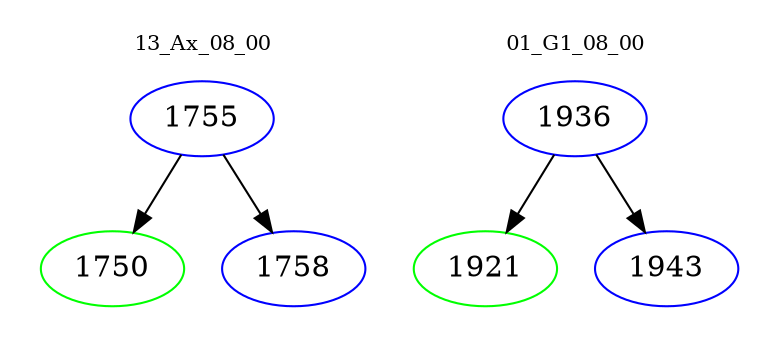 digraph{
subgraph cluster_0 {
color = white
label = "13_Ax_08_00";
fontsize=10;
T0_1755 [label="1755", color="blue"]
T0_1755 -> T0_1750 [color="black"]
T0_1750 [label="1750", color="green"]
T0_1755 -> T0_1758 [color="black"]
T0_1758 [label="1758", color="blue"]
}
subgraph cluster_1 {
color = white
label = "01_G1_08_00";
fontsize=10;
T1_1936 [label="1936", color="blue"]
T1_1936 -> T1_1921 [color="black"]
T1_1921 [label="1921", color="green"]
T1_1936 -> T1_1943 [color="black"]
T1_1943 [label="1943", color="blue"]
}
}

